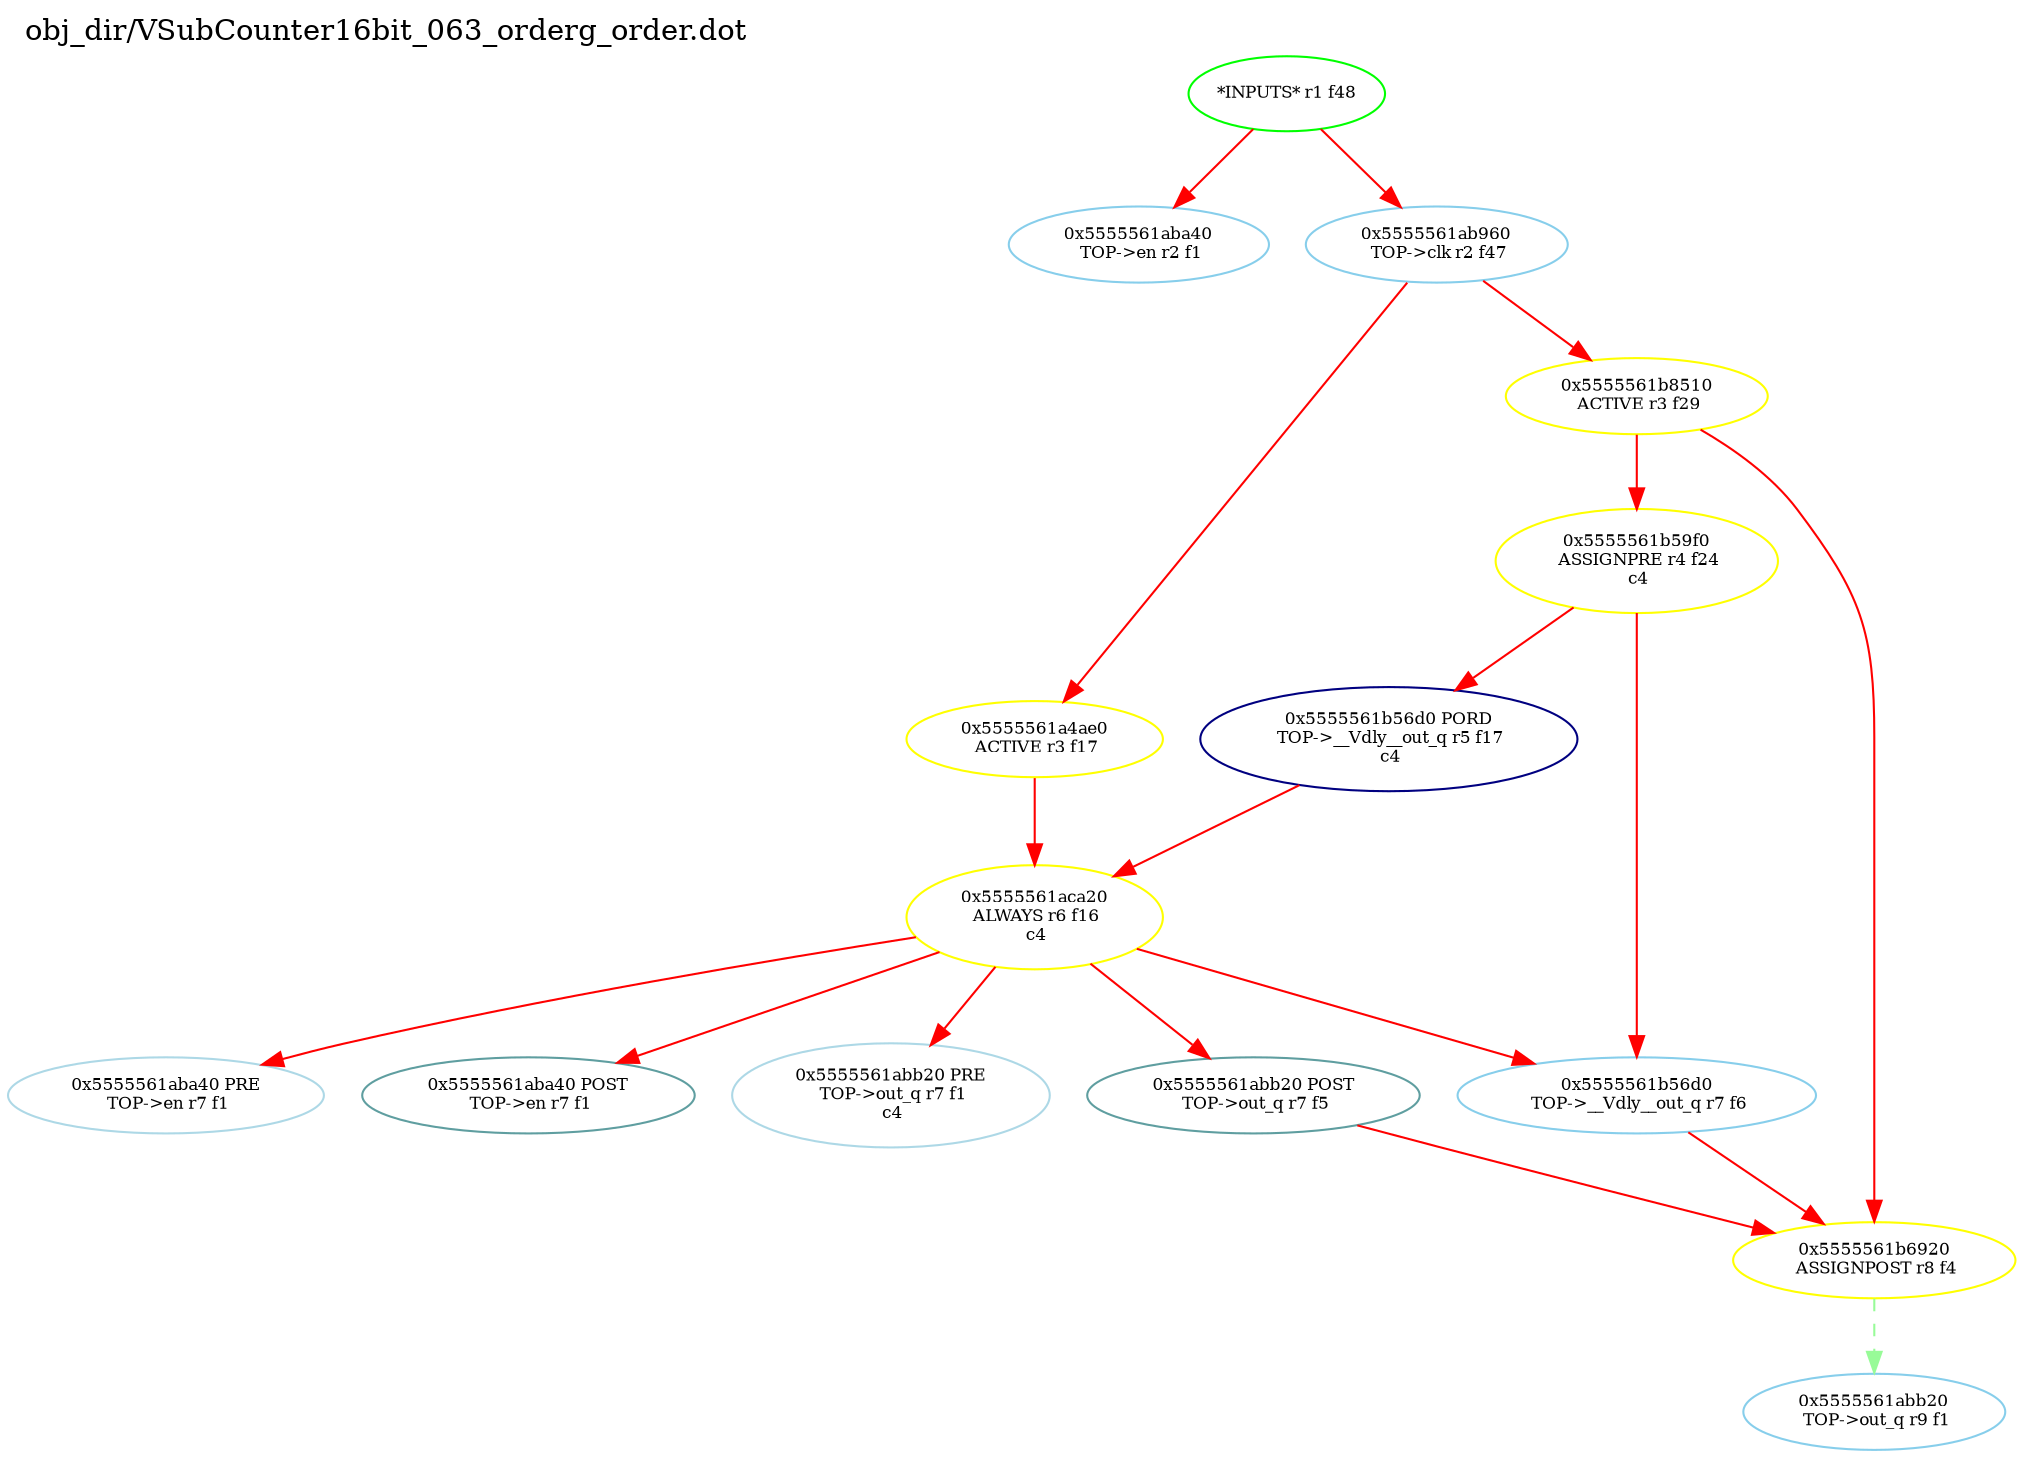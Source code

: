 digraph v3graph {
	graph	[label="obj_dir/VSubCounter16bit_063_orderg_order.dot",
		 labelloc=t, labeljust=l,
		 //size="7.5,10",
		 rankdir=TB];
	n0	[fontsize=8 label="*INPUTS* r1 f48", color=green];
	n0x5555561ab7a0_1	[fontsize=8 label="0x5555561aba40\n TOP->en r2 f1", color=skyblue];
	n0x5555561ab7a0_2	[fontsize=8 label="0x5555561ab960\n TOP->clk r2 f47", color=skyblue];
	n0x5555561ab7a0_3	[fontsize=8 label="0x5555561a4ae0\n ACTIVE r3 f17", color=yellow];
	n0x5555561ab7a0_4	[fontsize=8 label="0x5555561b8510\n ACTIVE r3 f29", color=yellow];
	n0x5555561ab7a0_5	[fontsize=8 label="0x5555561b59f0\n ASSIGNPRE r4 f24\n c4", color=yellow];
	n0x5555561ab7a0_6	[fontsize=8 label="0x5555561b56d0 PORD\n TOP->__Vdly__out_q r5 f17\n c4", color=NavyBlue];
	n0x5555561ab7a0_7	[fontsize=8 label="0x5555561aca20\n ALWAYS r6 f16\n c4", color=yellow];
	n0x5555561ab7a0_8	[fontsize=8 label="0x5555561aba40 PRE\n TOP->en r7 f1", color=lightblue];
	n0x5555561ab7a0_9	[fontsize=8 label="0x5555561aba40 POST\n TOP->en r7 f1", color=CadetBlue];
	n0x5555561ab7a0_10	[fontsize=8 label="0x5555561abb20 PRE\n TOP->out_q r7 f1\n c4", color=lightblue];
	n0x5555561ab7a0_11	[fontsize=8 label="0x5555561abb20 POST\n TOP->out_q r7 f5", color=CadetBlue];
	n0x5555561ab7a0_12	[fontsize=8 label="0x5555561b56d0\n TOP->__Vdly__out_q r7 f6", color=skyblue];
	n0x5555561ab7a0_13	[fontsize=8 label="0x5555561b6920\n ASSIGNPOST r8 f4", color=yellow];
	n0x5555561ab7a0_14	[fontsize=8 label="0x5555561abb20\n TOP->out_q r9 f1", color=skyblue];
	n0 -> n0x5555561ab7a0_1 [fontsize=8 label="" weight=1 color=red];
	n0 -> n0x5555561ab7a0_2 [fontsize=8 label="" weight=1 color=red];
	n0x5555561ab7a0_2 -> n0x5555561ab7a0_3 [fontsize=8 label="" weight=8 color=red];
	n0x5555561ab7a0_2 -> n0x5555561ab7a0_4 [fontsize=8 label="" weight=8 color=red];
	n0x5555561ab7a0_3 -> n0x5555561ab7a0_7 [fontsize=8 label="" weight=32 color=red];
	n0x5555561ab7a0_4 -> n0x5555561ab7a0_5 [fontsize=8 label="" weight=32 color=red];
	n0x5555561ab7a0_4 -> n0x5555561ab7a0_13 [fontsize=8 label="" weight=32 color=red];
	n0x5555561ab7a0_5 -> n0x5555561ab7a0_6 [fontsize=8 label="" weight=32 color=red];
	n0x5555561ab7a0_5 -> n0x5555561ab7a0_12 [fontsize=8 label="" weight=32 color=red];
	n0x5555561ab7a0_6 -> n0x5555561ab7a0_7 [fontsize=8 label="" weight=32 color=red];
	n0x5555561ab7a0_7 -> n0x5555561ab7a0_8 [fontsize=8 label="" weight=32 color=red];
	n0x5555561ab7a0_7 -> n0x5555561ab7a0_9 [fontsize=8 label="" weight=2 color=red];
	n0x5555561ab7a0_7 -> n0x5555561ab7a0_10 [fontsize=8 label="" weight=32 color=red];
	n0x5555561ab7a0_7 -> n0x5555561ab7a0_11 [fontsize=8 label="" weight=2 color=red];
	n0x5555561ab7a0_7 -> n0x5555561ab7a0_12 [fontsize=8 label="" weight=32 color=red];
	n0x5555561ab7a0_11 -> n0x5555561ab7a0_13 [fontsize=8 label="" weight=2 color=red];
	n0x5555561ab7a0_12 -> n0x5555561ab7a0_13 [fontsize=8 label="" weight=8 color=red];
	n0x5555561ab7a0_13 -> n0x5555561ab7a0_14 [fontsize=8 label="" weight=1 color=PaleGreen style=dashed];
}
